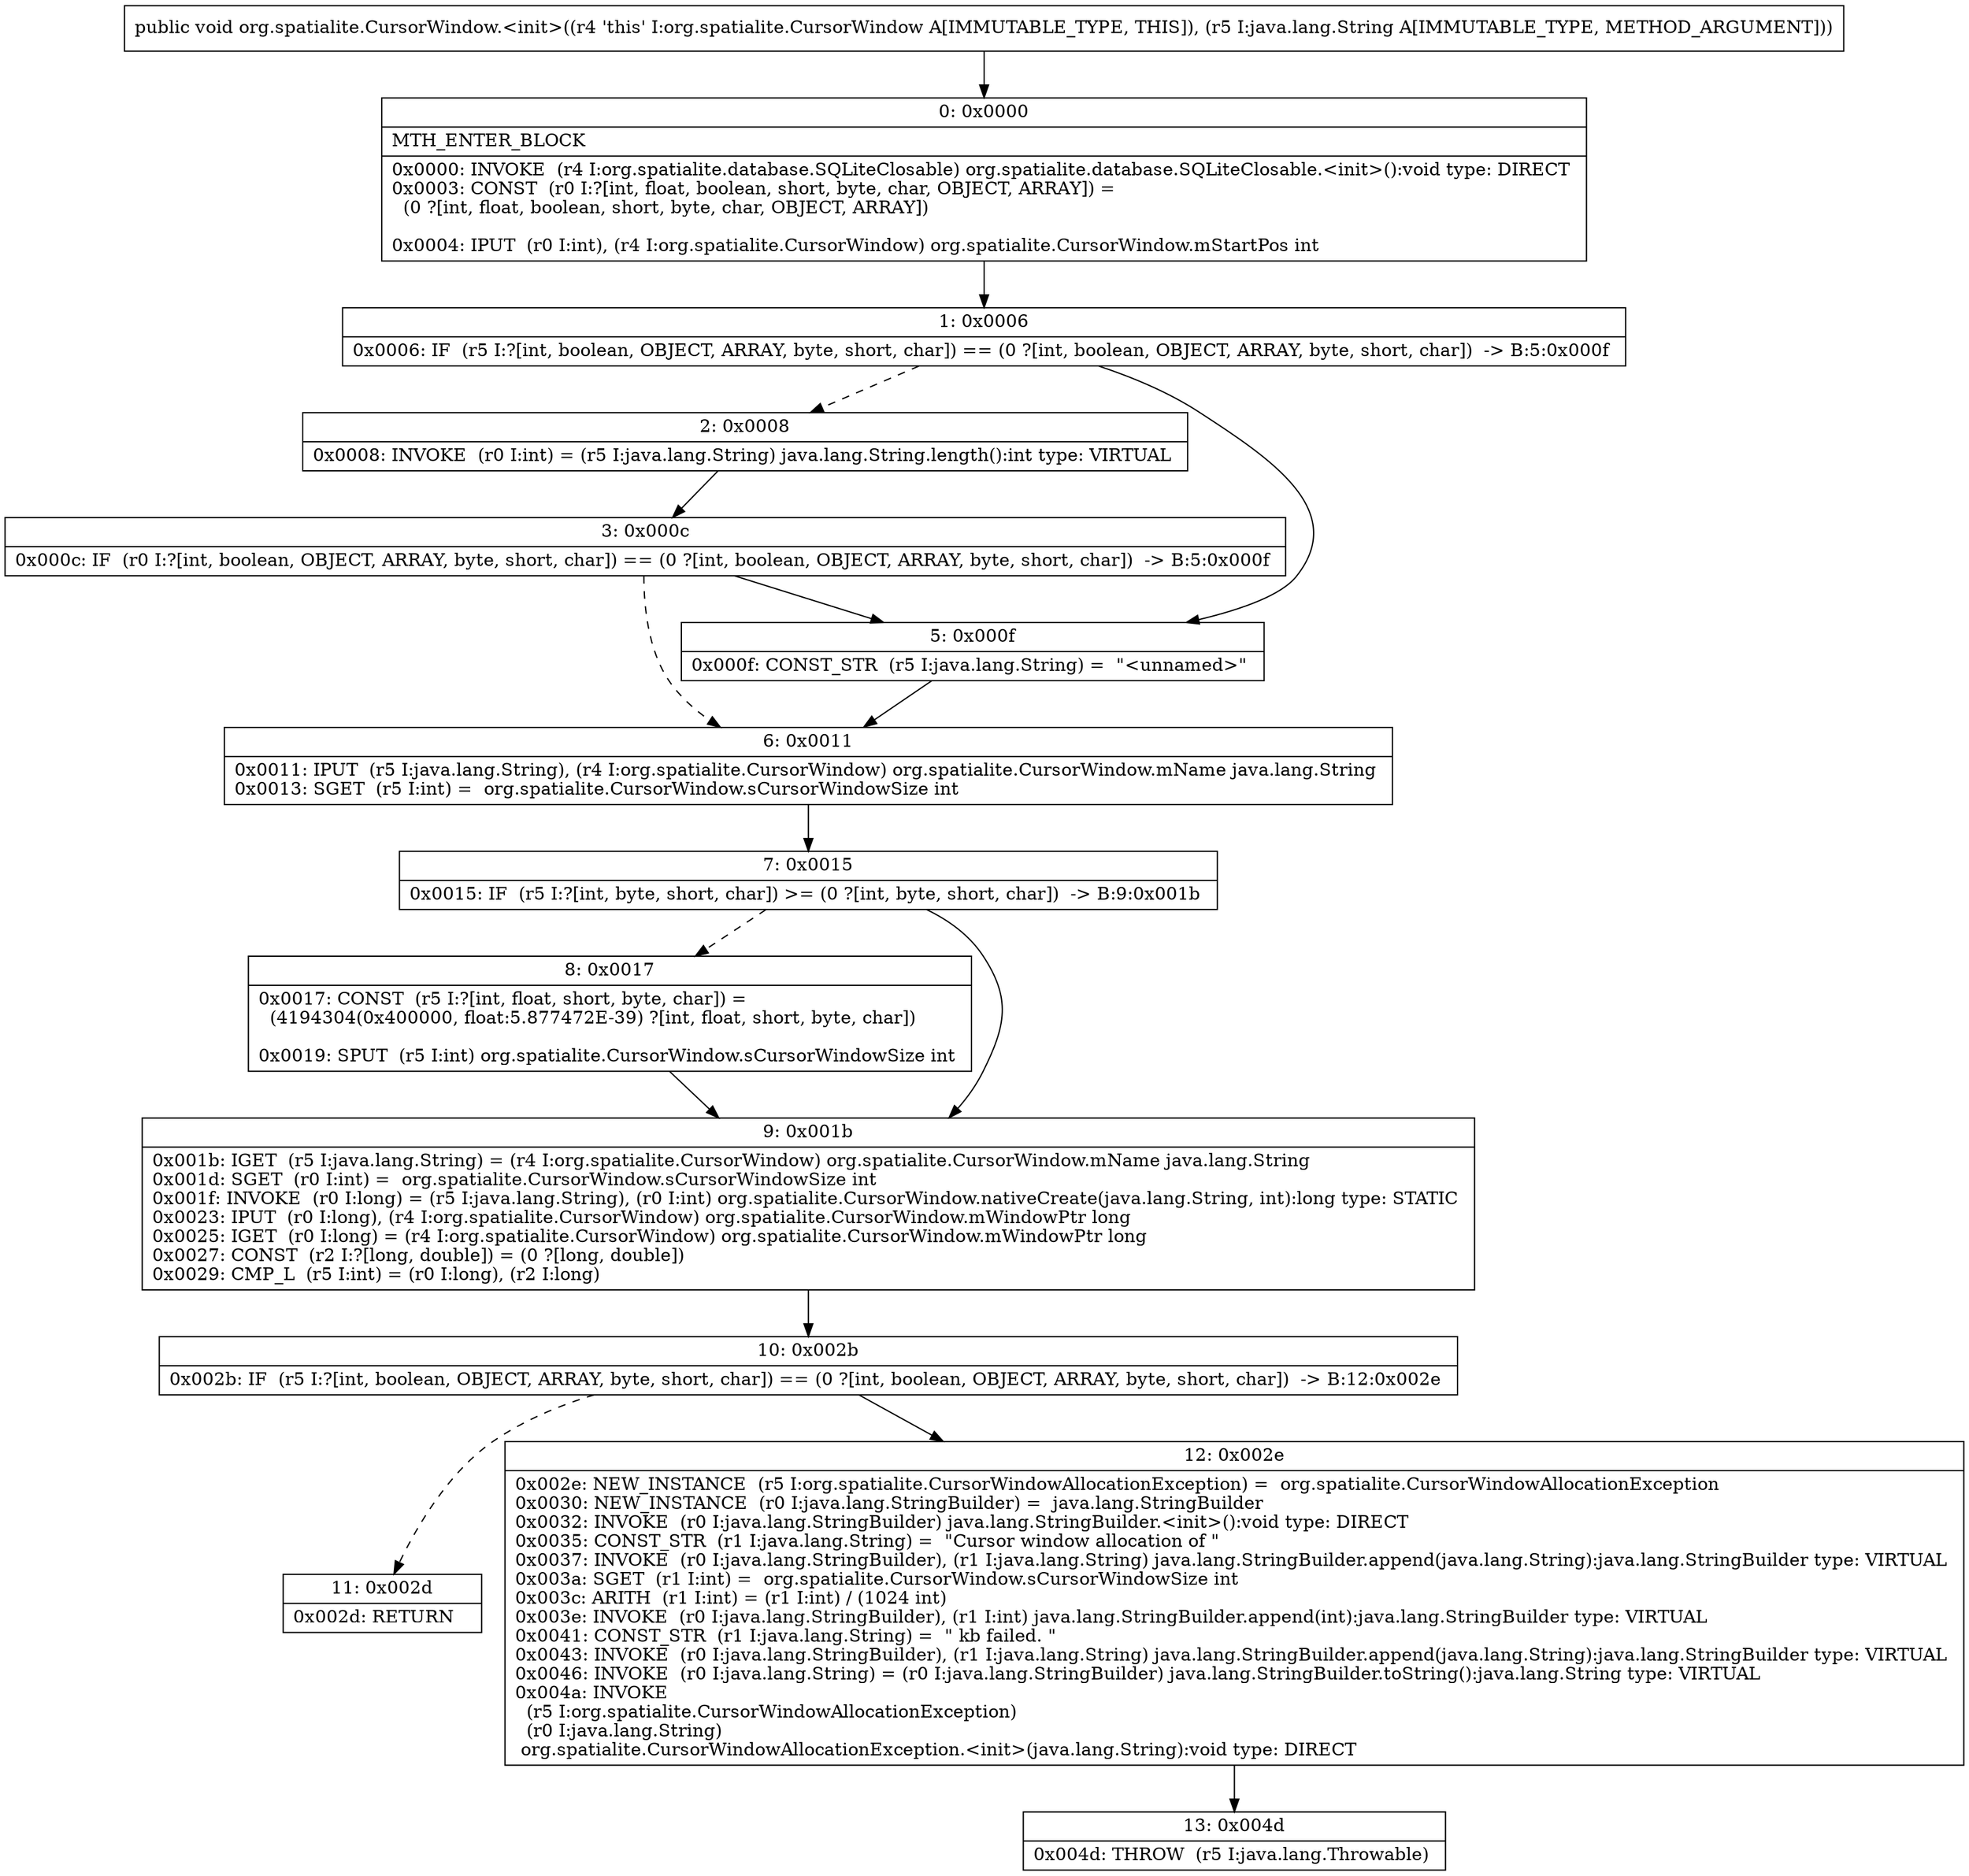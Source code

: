 digraph "CFG fororg.spatialite.CursorWindow.\<init\>(Ljava\/lang\/String;)V" {
Node_0 [shape=record,label="{0\:\ 0x0000|MTH_ENTER_BLOCK\l|0x0000: INVOKE  (r4 I:org.spatialite.database.SQLiteClosable) org.spatialite.database.SQLiteClosable.\<init\>():void type: DIRECT \l0x0003: CONST  (r0 I:?[int, float, boolean, short, byte, char, OBJECT, ARRAY]) = \l  (0 ?[int, float, boolean, short, byte, char, OBJECT, ARRAY])\l \l0x0004: IPUT  (r0 I:int), (r4 I:org.spatialite.CursorWindow) org.spatialite.CursorWindow.mStartPos int \l}"];
Node_1 [shape=record,label="{1\:\ 0x0006|0x0006: IF  (r5 I:?[int, boolean, OBJECT, ARRAY, byte, short, char]) == (0 ?[int, boolean, OBJECT, ARRAY, byte, short, char])  \-\> B:5:0x000f \l}"];
Node_2 [shape=record,label="{2\:\ 0x0008|0x0008: INVOKE  (r0 I:int) = (r5 I:java.lang.String) java.lang.String.length():int type: VIRTUAL \l}"];
Node_3 [shape=record,label="{3\:\ 0x000c|0x000c: IF  (r0 I:?[int, boolean, OBJECT, ARRAY, byte, short, char]) == (0 ?[int, boolean, OBJECT, ARRAY, byte, short, char])  \-\> B:5:0x000f \l}"];
Node_5 [shape=record,label="{5\:\ 0x000f|0x000f: CONST_STR  (r5 I:java.lang.String) =  \"\<unnamed\>\" \l}"];
Node_6 [shape=record,label="{6\:\ 0x0011|0x0011: IPUT  (r5 I:java.lang.String), (r4 I:org.spatialite.CursorWindow) org.spatialite.CursorWindow.mName java.lang.String \l0x0013: SGET  (r5 I:int) =  org.spatialite.CursorWindow.sCursorWindowSize int \l}"];
Node_7 [shape=record,label="{7\:\ 0x0015|0x0015: IF  (r5 I:?[int, byte, short, char]) \>= (0 ?[int, byte, short, char])  \-\> B:9:0x001b \l}"];
Node_8 [shape=record,label="{8\:\ 0x0017|0x0017: CONST  (r5 I:?[int, float, short, byte, char]) = \l  (4194304(0x400000, float:5.877472E\-39) ?[int, float, short, byte, char])\l \l0x0019: SPUT  (r5 I:int) org.spatialite.CursorWindow.sCursorWindowSize int \l}"];
Node_9 [shape=record,label="{9\:\ 0x001b|0x001b: IGET  (r5 I:java.lang.String) = (r4 I:org.spatialite.CursorWindow) org.spatialite.CursorWindow.mName java.lang.String \l0x001d: SGET  (r0 I:int) =  org.spatialite.CursorWindow.sCursorWindowSize int \l0x001f: INVOKE  (r0 I:long) = (r5 I:java.lang.String), (r0 I:int) org.spatialite.CursorWindow.nativeCreate(java.lang.String, int):long type: STATIC \l0x0023: IPUT  (r0 I:long), (r4 I:org.spatialite.CursorWindow) org.spatialite.CursorWindow.mWindowPtr long \l0x0025: IGET  (r0 I:long) = (r4 I:org.spatialite.CursorWindow) org.spatialite.CursorWindow.mWindowPtr long \l0x0027: CONST  (r2 I:?[long, double]) = (0 ?[long, double]) \l0x0029: CMP_L  (r5 I:int) = (r0 I:long), (r2 I:long) \l}"];
Node_10 [shape=record,label="{10\:\ 0x002b|0x002b: IF  (r5 I:?[int, boolean, OBJECT, ARRAY, byte, short, char]) == (0 ?[int, boolean, OBJECT, ARRAY, byte, short, char])  \-\> B:12:0x002e \l}"];
Node_11 [shape=record,label="{11\:\ 0x002d|0x002d: RETURN   \l}"];
Node_12 [shape=record,label="{12\:\ 0x002e|0x002e: NEW_INSTANCE  (r5 I:org.spatialite.CursorWindowAllocationException) =  org.spatialite.CursorWindowAllocationException \l0x0030: NEW_INSTANCE  (r0 I:java.lang.StringBuilder) =  java.lang.StringBuilder \l0x0032: INVOKE  (r0 I:java.lang.StringBuilder) java.lang.StringBuilder.\<init\>():void type: DIRECT \l0x0035: CONST_STR  (r1 I:java.lang.String) =  \"Cursor window allocation of \" \l0x0037: INVOKE  (r0 I:java.lang.StringBuilder), (r1 I:java.lang.String) java.lang.StringBuilder.append(java.lang.String):java.lang.StringBuilder type: VIRTUAL \l0x003a: SGET  (r1 I:int) =  org.spatialite.CursorWindow.sCursorWindowSize int \l0x003c: ARITH  (r1 I:int) = (r1 I:int) \/ (1024 int) \l0x003e: INVOKE  (r0 I:java.lang.StringBuilder), (r1 I:int) java.lang.StringBuilder.append(int):java.lang.StringBuilder type: VIRTUAL \l0x0041: CONST_STR  (r1 I:java.lang.String) =  \" kb failed. \" \l0x0043: INVOKE  (r0 I:java.lang.StringBuilder), (r1 I:java.lang.String) java.lang.StringBuilder.append(java.lang.String):java.lang.StringBuilder type: VIRTUAL \l0x0046: INVOKE  (r0 I:java.lang.String) = (r0 I:java.lang.StringBuilder) java.lang.StringBuilder.toString():java.lang.String type: VIRTUAL \l0x004a: INVOKE  \l  (r5 I:org.spatialite.CursorWindowAllocationException)\l  (r0 I:java.lang.String)\l org.spatialite.CursorWindowAllocationException.\<init\>(java.lang.String):void type: DIRECT \l}"];
Node_13 [shape=record,label="{13\:\ 0x004d|0x004d: THROW  (r5 I:java.lang.Throwable) \l}"];
MethodNode[shape=record,label="{public void org.spatialite.CursorWindow.\<init\>((r4 'this' I:org.spatialite.CursorWindow A[IMMUTABLE_TYPE, THIS]), (r5 I:java.lang.String A[IMMUTABLE_TYPE, METHOD_ARGUMENT])) }"];
MethodNode -> Node_0;
Node_0 -> Node_1;
Node_1 -> Node_2[style=dashed];
Node_1 -> Node_5;
Node_2 -> Node_3;
Node_3 -> Node_5;
Node_3 -> Node_6[style=dashed];
Node_5 -> Node_6;
Node_6 -> Node_7;
Node_7 -> Node_8[style=dashed];
Node_7 -> Node_9;
Node_8 -> Node_9;
Node_9 -> Node_10;
Node_10 -> Node_11[style=dashed];
Node_10 -> Node_12;
Node_12 -> Node_13;
}

